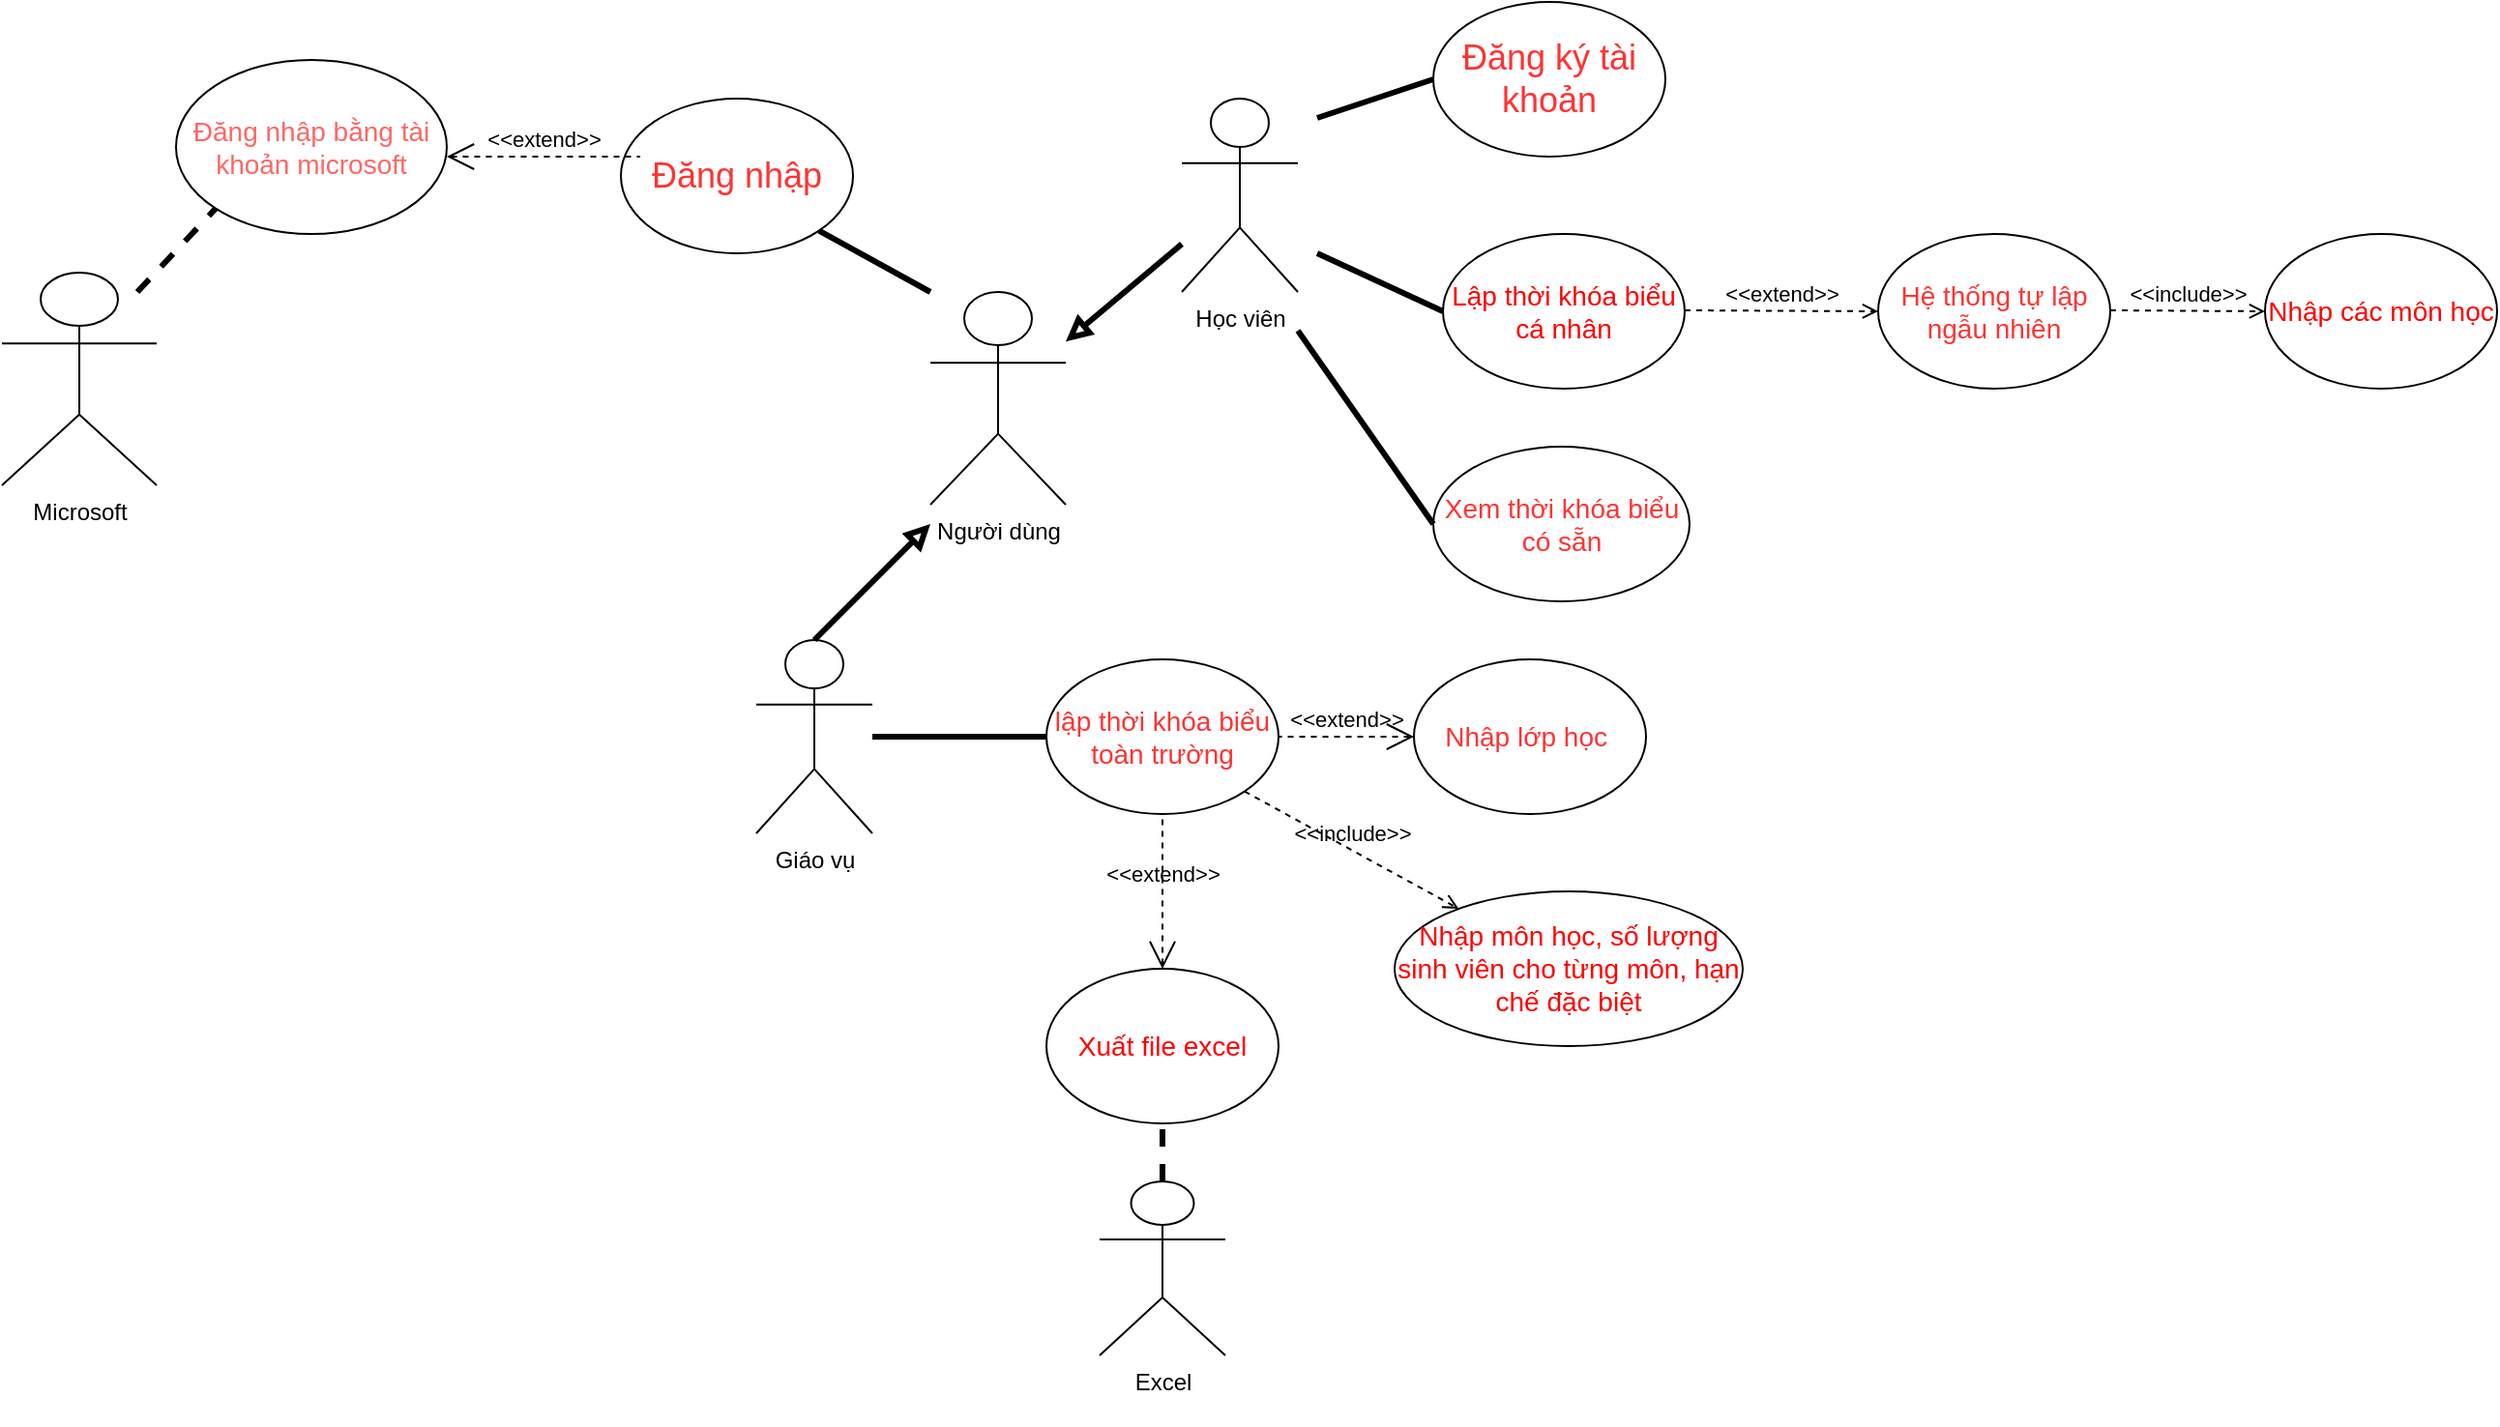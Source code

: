 <mxfile version="26.0.16">
  <diagram name="Page-1" id="b5b7bab2-c9e2-2cf4-8b2a-24fd1a2a6d21">
    <mxGraphModel dx="2479" dy="876" grid="1" gridSize="10" guides="1" tooltips="1" connect="1" arrows="1" fold="1" page="1" pageScale="1" pageWidth="1169" pageHeight="1654" background="none" math="0" shadow="0">
      <root>
        <mxCell id="0" />
        <mxCell id="1" parent="0" />
        <mxCell id="b8BoynQH1urvAzpv5KXK-1" value="Người dùng" style="shape=umlActor;verticalLabelPosition=bottom;verticalAlign=top;html=1;outlineConnect=0;" vertex="1" parent="1">
          <mxGeometry x="260" y="350" width="70" height="110" as="geometry" />
        </mxCell>
        <mxCell id="b8BoynQH1urvAzpv5KXK-3" value="Giáo vụ" style="shape=umlActor;verticalLabelPosition=bottom;verticalAlign=top;html=1;outlineConnect=0;" vertex="1" parent="1">
          <mxGeometry x="170" y="530" width="60" height="100" as="geometry" />
        </mxCell>
        <mxCell id="b8BoynQH1urvAzpv5KXK-4" value="Học viên" style="shape=umlActor;verticalLabelPosition=bottom;verticalAlign=top;html=1;outlineConnect=0;" vertex="1" parent="1">
          <mxGeometry x="390" y="250" width="60" height="100" as="geometry" />
        </mxCell>
        <mxCell id="b8BoynQH1urvAzpv5KXK-6" value="&lt;font style=&quot;color: rgb(255, 51, 51); font-size: 18px;&quot;&gt;Đăng nhập&lt;/font&gt;" style="ellipse;whiteSpace=wrap;html=1;" vertex="1" parent="1">
          <mxGeometry x="100" y="250" width="120" height="80" as="geometry" />
        </mxCell>
        <mxCell id="b8BoynQH1urvAzpv5KXK-7" value="" style="endArrow=none;html=1;rounded=0;exitX=1;exitY=1;exitDx=0;exitDy=0;strokeWidth=3;" edge="1" parent="1" source="b8BoynQH1urvAzpv5KXK-6">
          <mxGeometry width="50" height="50" relative="1" as="geometry">
            <mxPoint x="560" y="520" as="sourcePoint" />
            <mxPoint x="260" y="350" as="targetPoint" />
          </mxGeometry>
        </mxCell>
        <mxCell id="b8BoynQH1urvAzpv5KXK-13" value="" style="endArrow=block;html=1;rounded=0;exitX=0.5;exitY=0;exitDx=0;exitDy=0;exitPerimeter=0;endFill=0;strokeWidth=3;" edge="1" parent="1" source="b8BoynQH1urvAzpv5KXK-3">
          <mxGeometry width="50" height="50" relative="1" as="geometry">
            <mxPoint x="560" y="520" as="sourcePoint" />
            <mxPoint x="260" y="470" as="targetPoint" />
          </mxGeometry>
        </mxCell>
        <mxCell id="b8BoynQH1urvAzpv5KXK-18" value="" style="endArrow=block;html=1;rounded=0;endFill=0;strokeWidth=3;" edge="1" parent="1" source="b8BoynQH1urvAzpv5KXK-4" target="b8BoynQH1urvAzpv5KXK-1">
          <mxGeometry width="50" height="50" relative="1" as="geometry">
            <mxPoint x="210" y="540" as="sourcePoint" />
            <mxPoint x="330" y="480" as="targetPoint" />
          </mxGeometry>
        </mxCell>
        <mxCell id="b8BoynQH1urvAzpv5KXK-21" value="&lt;font style=&quot;color: rgb(255, 51, 51); font-size: 18px;&quot;&gt;Đăng ký tài khoản&lt;/font&gt;" style="ellipse;whiteSpace=wrap;html=1;" vertex="1" parent="1">
          <mxGeometry x="520" y="200" width="120" height="80" as="geometry" />
        </mxCell>
        <mxCell id="b8BoynQH1urvAzpv5KXK-24" value="" style="endArrow=none;html=1;rounded=0;exitX=0;exitY=0.5;exitDx=0;exitDy=0;strokeWidth=3;" edge="1" parent="1" source="b8BoynQH1urvAzpv5KXK-21">
          <mxGeometry width="50" height="50" relative="1" as="geometry">
            <mxPoint x="212" y="328" as="sourcePoint" />
            <mxPoint x="460" y="260" as="targetPoint" />
          </mxGeometry>
        </mxCell>
        <mxCell id="b8BoynQH1urvAzpv5KXK-27" value="&amp;lt;&amp;lt;extend&amp;gt;&amp;gt;" style="edgeStyle=none;html=1;startArrow=open;endArrow=none;startSize=12;verticalAlign=bottom;dashed=1;labelBackgroundColor=none;rounded=0;" edge="1" parent="1">
          <mxGeometry width="160" relative="1" as="geometry">
            <mxPoint x="10" y="280" as="sourcePoint" />
            <mxPoint x="110" y="280" as="targetPoint" />
          </mxGeometry>
        </mxCell>
        <mxCell id="b8BoynQH1urvAzpv5KXK-28" value="&lt;font style=&quot;font-size: 14px; color: rgb(255, 102, 102);&quot;&gt;Đăng nhập bằng tài khoản microsoft&lt;/font&gt;" style="ellipse;whiteSpace=wrap;html=1;" vertex="1" parent="1">
          <mxGeometry x="-130" y="230" width="140" height="90" as="geometry" />
        </mxCell>
        <mxCell id="b8BoynQH1urvAzpv5KXK-29" value="&lt;font style=&quot;font-size: 14px; color: rgb(255, 0, 0);&quot;&gt;Lập thời khóa biểu cá nhân&lt;/font&gt;" style="ellipse;whiteSpace=wrap;html=1;" vertex="1" parent="1">
          <mxGeometry x="525" y="320" width="125" height="80" as="geometry" />
        </mxCell>
        <mxCell id="b8BoynQH1urvAzpv5KXK-30" value="" style="endArrow=none;html=1;rounded=0;strokeWidth=3;exitX=0;exitY=0.5;exitDx=0;exitDy=0;" edge="1" parent="1" source="b8BoynQH1urvAzpv5KXK-29">
          <mxGeometry width="50" height="50" relative="1" as="geometry">
            <mxPoint x="520" y="350" as="sourcePoint" />
            <mxPoint x="460" y="330" as="targetPoint" />
          </mxGeometry>
        </mxCell>
        <mxCell id="b8BoynQH1urvAzpv5KXK-31" value="&lt;font style=&quot;font-size: 14px; color: rgb(255, 51, 51);&quot;&gt;Xem thời khóa biểu có sẵn&lt;/font&gt;" style="ellipse;whiteSpace=wrap;html=1;" vertex="1" parent="1">
          <mxGeometry x="520" y="430" width="132.5" height="80" as="geometry" />
        </mxCell>
        <mxCell id="b8BoynQH1urvAzpv5KXK-32" value="" style="endArrow=none;html=1;rounded=0;strokeWidth=3;exitX=0;exitY=0.5;exitDx=0;exitDy=0;" edge="1" parent="1" source="b8BoynQH1urvAzpv5KXK-31">
          <mxGeometry width="50" height="50" relative="1" as="geometry">
            <mxPoint x="535" y="370" as="sourcePoint" />
            <mxPoint x="450" y="370" as="targetPoint" />
          </mxGeometry>
        </mxCell>
        <mxCell id="b8BoynQH1urvAzpv5KXK-39" value="&amp;lt;&amp;lt;extend&amp;gt;&amp;gt;" style="html=1;verticalAlign=bottom;labelBackgroundColor=none;endArrow=open;endFill=0;dashed=1;rounded=0;" edge="1" parent="1">
          <mxGeometry width="160" relative="1" as="geometry">
            <mxPoint x="650" y="359.5" as="sourcePoint" />
            <mxPoint x="750" y="360" as="targetPoint" />
          </mxGeometry>
        </mxCell>
        <mxCell id="b8BoynQH1urvAzpv5KXK-40" value="Microsoft" style="shape=umlActor;verticalLabelPosition=bottom;verticalAlign=top;html=1;outlineConnect=0;" vertex="1" parent="1">
          <mxGeometry x="-220" y="340" width="80" height="110" as="geometry" />
        </mxCell>
        <mxCell id="b8BoynQH1urvAzpv5KXK-41" value="" style="endArrow=none;html=1;rounded=0;entryX=0;entryY=1;entryDx=0;entryDy=0;strokeWidth=3;dashed=1;" edge="1" parent="1" target="b8BoynQH1urvAzpv5KXK-28">
          <mxGeometry width="50" height="50" relative="1" as="geometry">
            <mxPoint x="-150" y="350" as="sourcePoint" />
            <mxPoint x="140" y="420" as="targetPoint" />
          </mxGeometry>
        </mxCell>
        <mxCell id="b8BoynQH1urvAzpv5KXK-42" value="&lt;font style=&quot;font-size: 14px; color: rgb(255, 51, 51);&quot;&gt;Hệ thống tự lập ngẫu nhiên&lt;/font&gt;" style="ellipse;whiteSpace=wrap;html=1;" vertex="1" parent="1">
          <mxGeometry x="750" y="320" width="120" height="80" as="geometry" />
        </mxCell>
        <mxCell id="b8BoynQH1urvAzpv5KXK-43" value="&amp;lt;&amp;lt;include&amp;gt;&amp;gt;" style="html=1;verticalAlign=bottom;labelBackgroundColor=none;endArrow=open;endFill=0;dashed=1;rounded=0;" edge="1" parent="1">
          <mxGeometry width="160" relative="1" as="geometry">
            <mxPoint x="870" y="359.5" as="sourcePoint" />
            <mxPoint x="950" y="360" as="targetPoint" />
          </mxGeometry>
        </mxCell>
        <mxCell id="b8BoynQH1urvAzpv5KXK-44" value="&lt;font style=&quot;color: rgb(255, 0, 0); font-size: 14px;&quot;&gt;Nhập các môn học&lt;/font&gt;" style="ellipse;whiteSpace=wrap;html=1;" vertex="1" parent="1">
          <mxGeometry x="950" y="320" width="120" height="80" as="geometry" />
        </mxCell>
        <mxCell id="b8BoynQH1urvAzpv5KXK-45" value="" style="endArrow=none;html=1;rounded=0;strokeWidth=3;" edge="1" parent="1" source="b8BoynQH1urvAzpv5KXK-3" target="b8BoynQH1urvAzpv5KXK-46">
          <mxGeometry width="50" height="50" relative="1" as="geometry">
            <mxPoint x="360" y="550" as="sourcePoint" />
            <mxPoint x="240" y="580" as="targetPoint" />
          </mxGeometry>
        </mxCell>
        <mxCell id="b8BoynQH1urvAzpv5KXK-46" value="&lt;font style=&quot;color: rgb(255, 51, 51); font-size: 14px;&quot;&gt;lập thời khóa biểu toàn trường&lt;/font&gt;" style="ellipse;whiteSpace=wrap;html=1;" vertex="1" parent="1">
          <mxGeometry x="320" y="540" width="120" height="80" as="geometry" />
        </mxCell>
        <mxCell id="b8BoynQH1urvAzpv5KXK-47" value="&lt;font style=&quot;color: rgb(255, 51, 51); font-size: 14px;&quot;&gt;Nhập lớp học&amp;nbsp;&lt;/font&gt;" style="ellipse;whiteSpace=wrap;html=1;" vertex="1" parent="1">
          <mxGeometry x="510" y="540" width="120" height="80" as="geometry" />
        </mxCell>
        <mxCell id="b8BoynQH1urvAzpv5KXK-48" value="&amp;lt;&amp;lt;extend&amp;gt;&amp;gt;" style="edgeStyle=none;html=1;startArrow=open;endArrow=none;startSize=12;verticalAlign=bottom;dashed=1;labelBackgroundColor=none;rounded=0;entryX=1;entryY=0.5;entryDx=0;entryDy=0;exitX=0;exitY=0.5;exitDx=0;exitDy=0;" edge="1" parent="1" source="b8BoynQH1urvAzpv5KXK-47" target="b8BoynQH1urvAzpv5KXK-46">
          <mxGeometry width="160" relative="1" as="geometry">
            <mxPoint x="20" y="290" as="sourcePoint" />
            <mxPoint x="120" y="290" as="targetPoint" />
          </mxGeometry>
        </mxCell>
        <mxCell id="b8BoynQH1urvAzpv5KXK-50" value="&amp;lt;&amp;lt;include&amp;gt;&amp;gt;" style="html=1;verticalAlign=bottom;labelBackgroundColor=none;endArrow=open;endFill=0;dashed=1;rounded=0;exitX=1;exitY=1;exitDx=0;exitDy=0;" edge="1" parent="1" source="b8BoynQH1urvAzpv5KXK-46" target="b8BoynQH1urvAzpv5KXK-51">
          <mxGeometry width="160" relative="1" as="geometry">
            <mxPoint x="290" y="540" as="sourcePoint" />
            <mxPoint x="510" y="650" as="targetPoint" />
          </mxGeometry>
        </mxCell>
        <mxCell id="b8BoynQH1urvAzpv5KXK-51" value="&lt;font style=&quot;color: rgb(255, 0, 0); font-size: 14px;&quot;&gt;Nhập môn học, số lượng sinh viên cho từng môn, hạn chế đặc biệt&lt;/font&gt;" style="ellipse;whiteSpace=wrap;html=1;" vertex="1" parent="1">
          <mxGeometry x="500" y="660" width="180" height="80" as="geometry" />
        </mxCell>
        <mxCell id="b8BoynQH1urvAzpv5KXK-52" value="&amp;lt;&amp;lt;extend&amp;gt;&amp;gt;" style="edgeStyle=none;html=1;startArrow=open;endArrow=none;startSize=12;verticalAlign=bottom;dashed=1;labelBackgroundColor=none;rounded=0;entryX=0.5;entryY=1;entryDx=0;entryDy=0;" edge="1" parent="1" target="b8BoynQH1urvAzpv5KXK-46">
          <mxGeometry width="160" relative="1" as="geometry">
            <mxPoint x="380" y="700" as="sourcePoint" />
            <mxPoint x="450" y="590" as="targetPoint" />
          </mxGeometry>
        </mxCell>
        <mxCell id="b8BoynQH1urvAzpv5KXK-55" value="&lt;font style=&quot;color: rgb(255, 0, 0); font-size: 14px;&quot;&gt;Xuất file excel&lt;/font&gt;" style="ellipse;whiteSpace=wrap;html=1;" vertex="1" parent="1">
          <mxGeometry x="320" y="700" width="120" height="80" as="geometry" />
        </mxCell>
        <mxCell id="b8BoynQH1urvAzpv5KXK-56" value="Excel&lt;div&gt;&lt;br&gt;&lt;/div&gt;" style="shape=umlActor;verticalLabelPosition=bottom;verticalAlign=top;html=1;" vertex="1" parent="1">
          <mxGeometry x="347.5" y="810" width="65" height="90" as="geometry" />
        </mxCell>
        <mxCell id="b8BoynQH1urvAzpv5KXK-59" value="" style="endArrow=none;html=1;rounded=0;exitX=0.5;exitY=0;exitDx=0;exitDy=0;exitPerimeter=0;entryX=0.5;entryY=1;entryDx=0;entryDy=0;dashed=1;strokeWidth=3;" edge="1" parent="1" source="b8BoynQH1urvAzpv5KXK-56" target="b8BoynQH1urvAzpv5KXK-55">
          <mxGeometry width="50" height="50" relative="1" as="geometry">
            <mxPoint x="360" y="780" as="sourcePoint" />
            <mxPoint x="410" y="730" as="targetPoint" />
          </mxGeometry>
        </mxCell>
      </root>
    </mxGraphModel>
  </diagram>
</mxfile>
